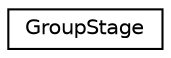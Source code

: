 digraph "Иерархия классов. Графический вид."
{
  edge [fontname="Helvetica",fontsize="10",labelfontname="Helvetica",labelfontsize="10"];
  node [fontname="Helvetica",fontsize="10",shape=record];
  rankdir="LR";
  Node1 [label="GroupStage",height=0.2,width=0.4,color="black", fillcolor="white", style="filled",URL="$classGroupStage.html",tooltip="The GroupStage class. "];
}
